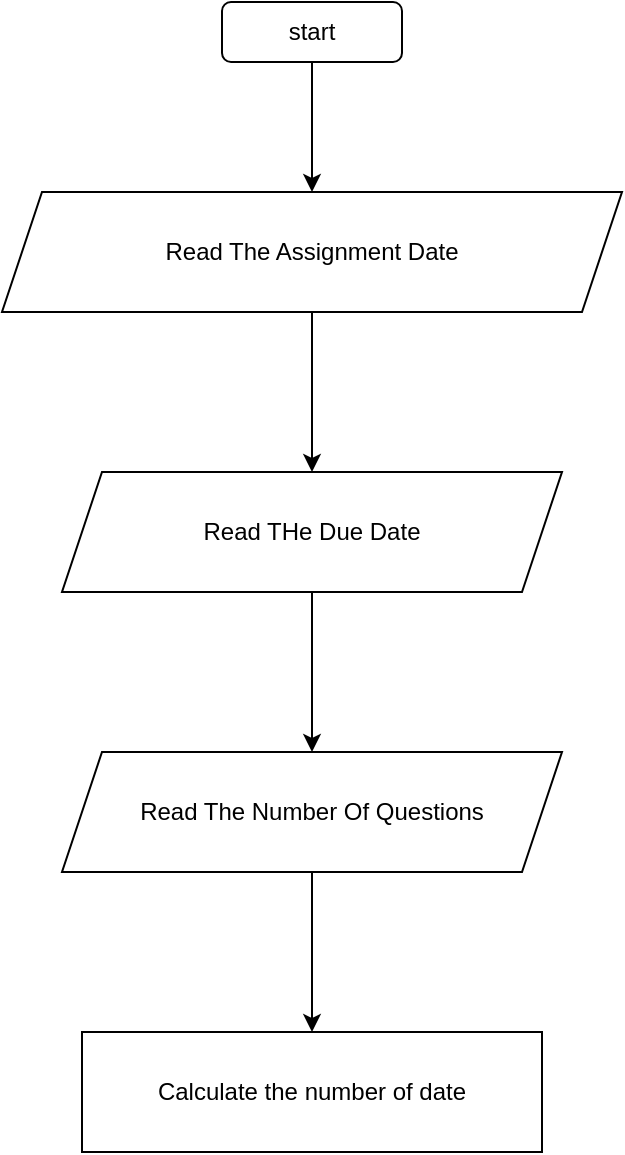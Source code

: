 <mxfile version="24.0.4" type="github">
  <diagram name="Page-1" id="TjMmhmXX_nkEW2uMKh0l">
    <mxGraphModel dx="712" dy="736" grid="1" gridSize="10" guides="1" tooltips="1" connect="1" arrows="1" fold="1" page="1" pageScale="1" pageWidth="850" pageHeight="1100" math="0" shadow="0">
      <root>
        <mxCell id="0" />
        <mxCell id="1" parent="0" />
        <mxCell id="Hb_w-71gTEsSOU4h53yj-3" value="" style="edgeStyle=orthogonalEdgeStyle;rounded=0;orthogonalLoop=1;jettySize=auto;html=1;" edge="1" parent="1" source="Hb_w-71gTEsSOU4h53yj-1" target="Hb_w-71gTEsSOU4h53yj-2">
          <mxGeometry relative="1" as="geometry" />
        </mxCell>
        <mxCell id="Hb_w-71gTEsSOU4h53yj-1" value="start" style="rounded=1;whiteSpace=wrap;html=1;" vertex="1" parent="1">
          <mxGeometry x="360" y="40" width="90" height="30" as="geometry" />
        </mxCell>
        <mxCell id="Hb_w-71gTEsSOU4h53yj-5" value="" style="edgeStyle=orthogonalEdgeStyle;rounded=0;orthogonalLoop=1;jettySize=auto;html=1;" edge="1" parent="1" source="Hb_w-71gTEsSOU4h53yj-2" target="Hb_w-71gTEsSOU4h53yj-4">
          <mxGeometry relative="1" as="geometry" />
        </mxCell>
        <mxCell id="Hb_w-71gTEsSOU4h53yj-2" value="Read The Assignment Date" style="shape=parallelogram;perimeter=parallelogramPerimeter;whiteSpace=wrap;html=1;fixedSize=1;rounded=1;arcSize=0;" vertex="1" parent="1">
          <mxGeometry x="250" y="135" width="310" height="60" as="geometry" />
        </mxCell>
        <mxCell id="Hb_w-71gTEsSOU4h53yj-7" value="" style="edgeStyle=orthogonalEdgeStyle;rounded=0;orthogonalLoop=1;jettySize=auto;html=1;" edge="1" parent="1" source="Hb_w-71gTEsSOU4h53yj-4" target="Hb_w-71gTEsSOU4h53yj-6">
          <mxGeometry relative="1" as="geometry" />
        </mxCell>
        <mxCell id="Hb_w-71gTEsSOU4h53yj-4" value="Read THe Due Date" style="shape=parallelogram;perimeter=parallelogramPerimeter;whiteSpace=wrap;html=1;fixedSize=1;rounded=1;arcSize=0;" vertex="1" parent="1">
          <mxGeometry x="280" y="275" width="250" height="60" as="geometry" />
        </mxCell>
        <mxCell id="Hb_w-71gTEsSOU4h53yj-9" value="" style="edgeStyle=orthogonalEdgeStyle;rounded=0;orthogonalLoop=1;jettySize=auto;html=1;" edge="1" parent="1" source="Hb_w-71gTEsSOU4h53yj-6" target="Hb_w-71gTEsSOU4h53yj-8">
          <mxGeometry relative="1" as="geometry" />
        </mxCell>
        <mxCell id="Hb_w-71gTEsSOU4h53yj-6" value="Read The Number Of Questions" style="shape=parallelogram;perimeter=parallelogramPerimeter;whiteSpace=wrap;html=1;fixedSize=1;rounded=1;arcSize=0;" vertex="1" parent="1">
          <mxGeometry x="280" y="415" width="250" height="60" as="geometry" />
        </mxCell>
        <mxCell id="Hb_w-71gTEsSOU4h53yj-8" value="Calculate the number of date" style="rounded=1;whiteSpace=wrap;html=1;arcSize=0;" vertex="1" parent="1">
          <mxGeometry x="290" y="555" width="230" height="60" as="geometry" />
        </mxCell>
      </root>
    </mxGraphModel>
  </diagram>
</mxfile>
